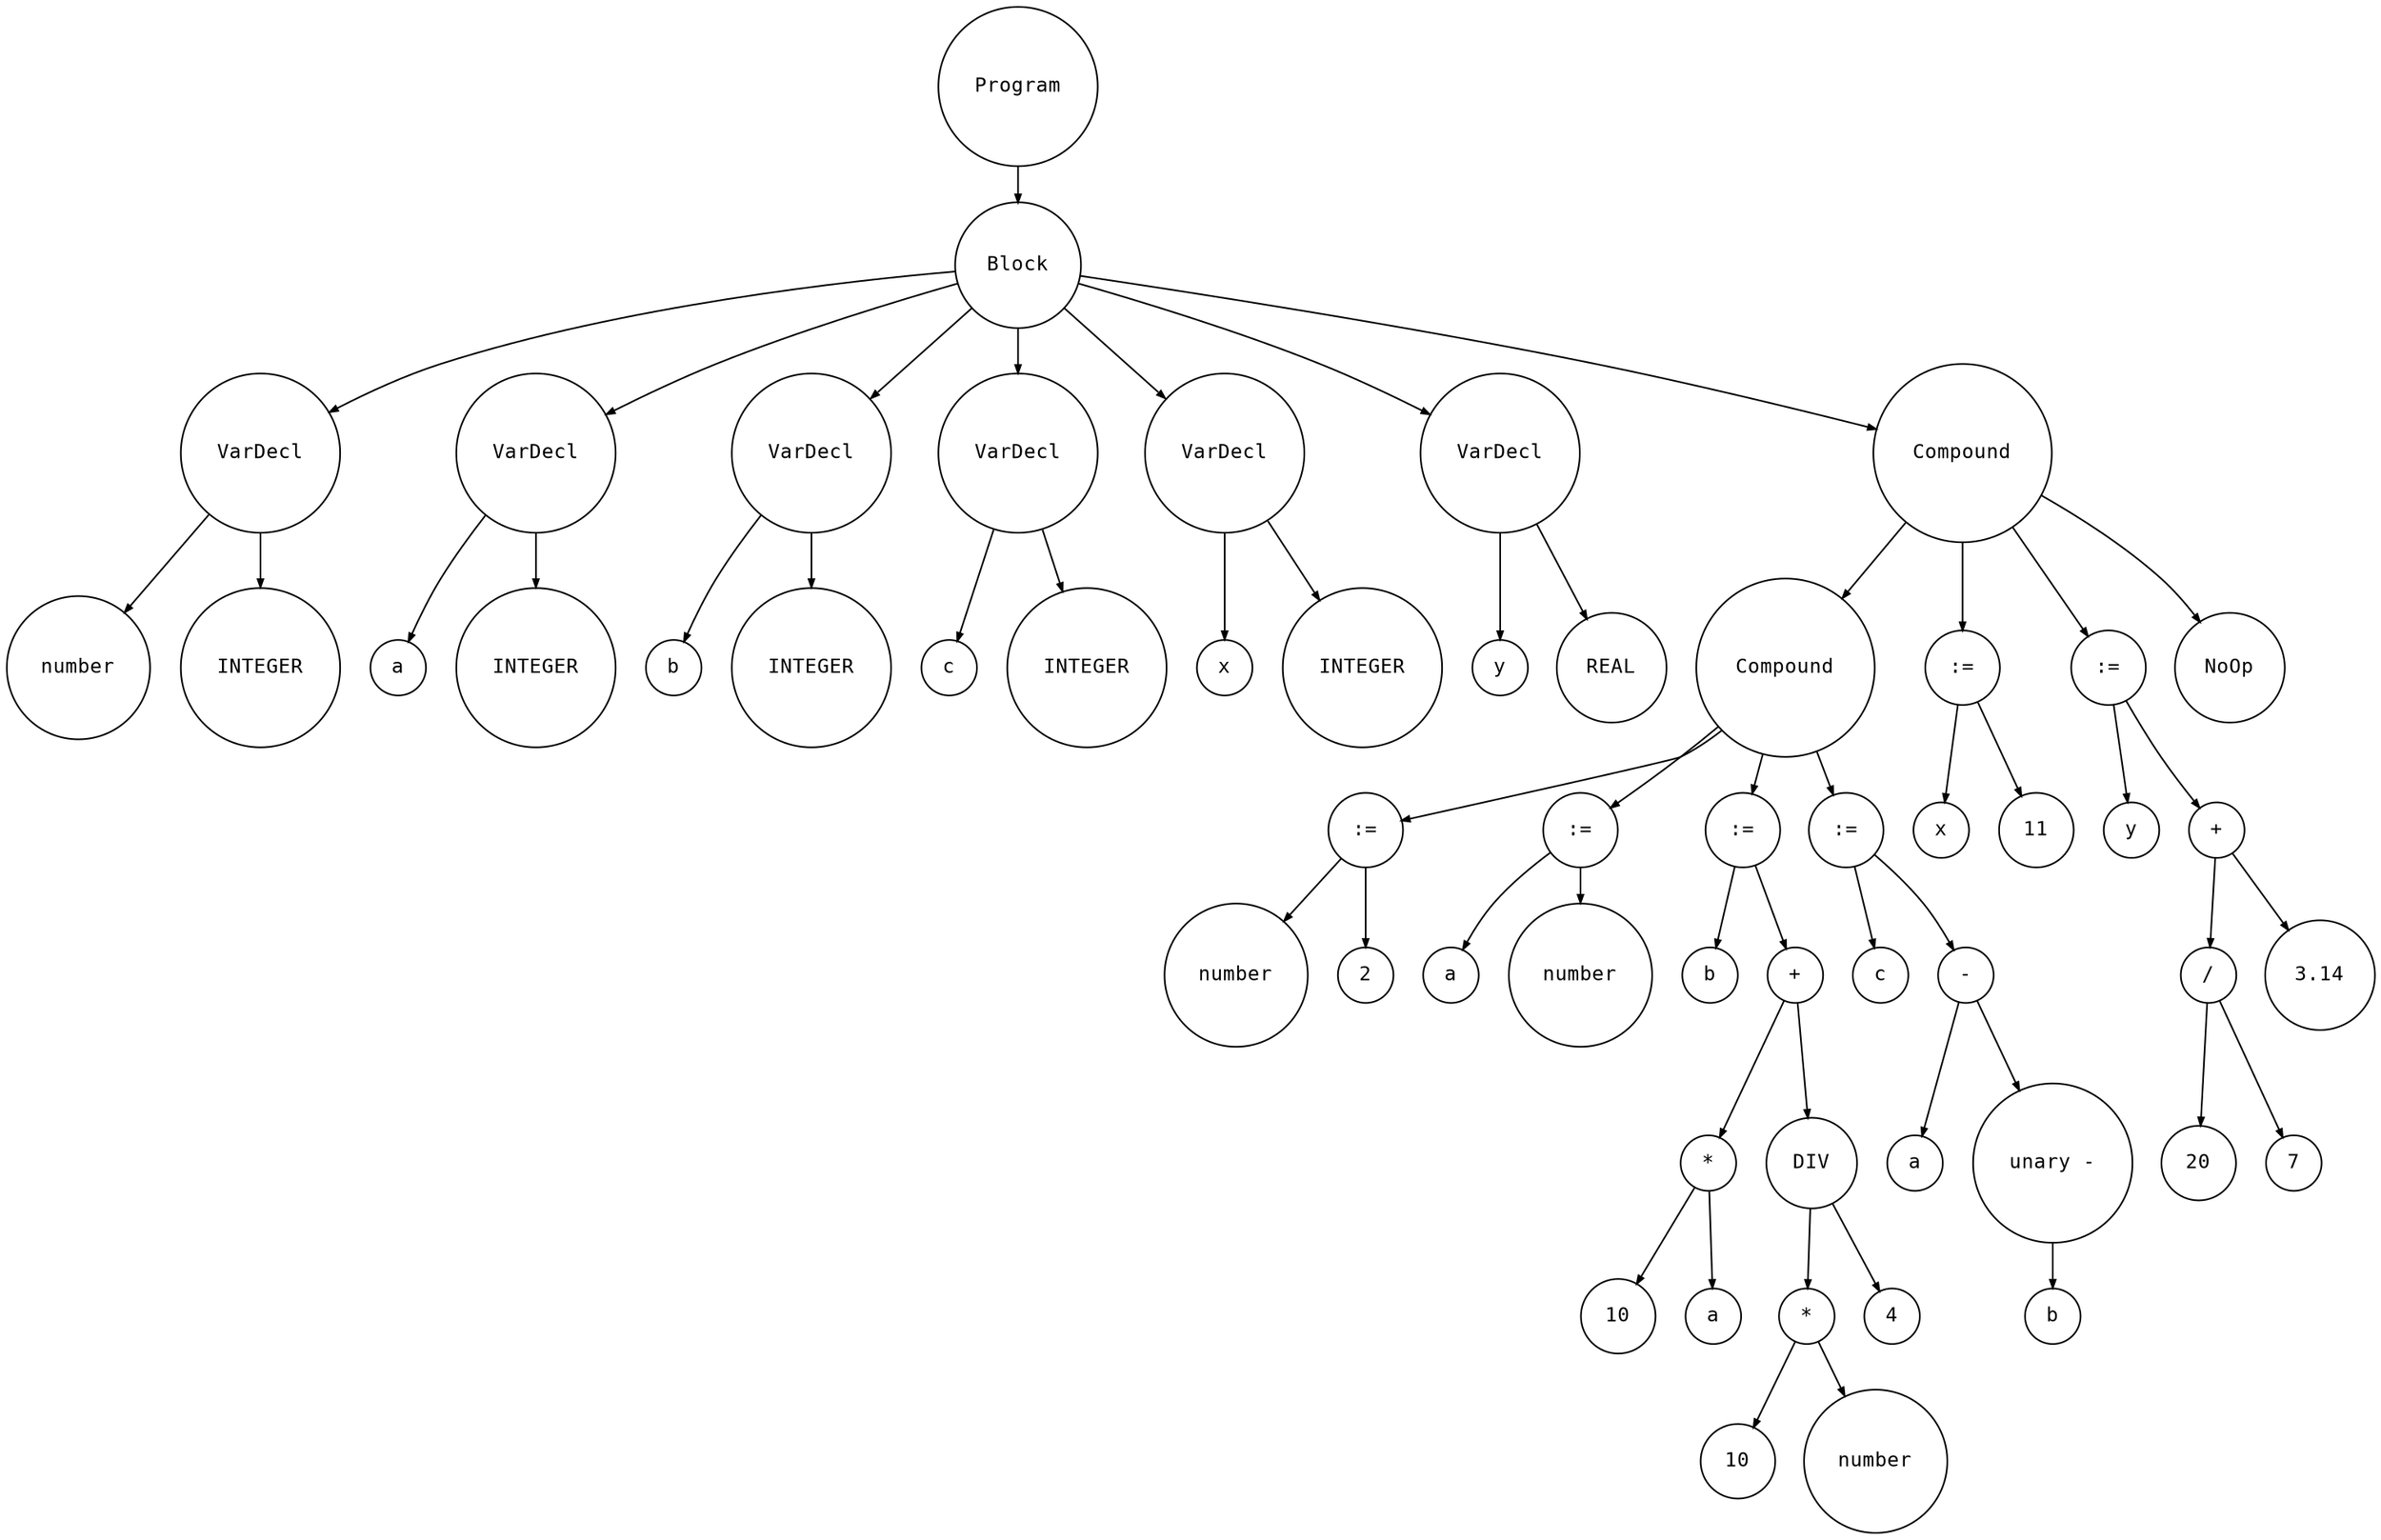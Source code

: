 digraph astgraph {
  node [shape=circle, fontsize=12, fontname="Courier", height=.1];
  ranksep=.3;
  edge [arrowsize=.5]
  node1 [label="Program"]
  node2 [label="Block"]
  node3 [label="VarDecl"]
  node4 [label="number"]
  node3 -> node4
  node5 [label="INTEGER"]
  node3 -> node5
  node6 [label="VarDecl"]
  node7 [label="a"]
  node6 -> node7
  node8 [label="INTEGER"]
  node6 -> node8
  node9 [label="VarDecl"]
  node10 [label="b"]
  node9 -> node10
  node11 [label="INTEGER"]
  node9 -> node11
  node12 [label="VarDecl"]
  node13 [label="c"]
  node12 -> node13
  node14 [label="INTEGER"]
  node12 -> node14
  node15 [label="VarDecl"]
  node16 [label="x"]
  node15 -> node16
  node17 [label="INTEGER"]
  node15 -> node17
  node18 [label="VarDecl"]
  node19 [label="y"]
  node18 -> node19
  node20 [label="REAL"]
  node18 -> node20
  node21 [label="Compound"]
  node22 [label="Compound"]
  node23 [label=":="]
  node24 [label="number"]
  node25 [label="2"]
  node23 -> node24
  node23 -> node25
  node22 -> node23
  node26 [label=":="]
  node27 [label="a"]
  node28 [label="number"]
  node26 -> node27
  node26 -> node28
  node22 -> node26
  node29 [label=":="]
  node30 [label="b"]
  node31 [label="+"]
  node32 [label="*"]
  node33 [label="10"]
  node34 [label="a"]
  node32 -> node33
  node32 -> node34
  node35 [label="DIV"]
  node36 [label="*"]
  node37 [label="10"]
  node38 [label="number"]
  node36 -> node37
  node36 -> node38
  node39 [label="4"]
  node35 -> node36
  node35 -> node39
  node31 -> node32
  node31 -> node35
  node29 -> node30
  node29 -> node31
  node22 -> node29
  node40 [label=":="]
  node41 [label="c"]
  node42 [label="-"]
  node43 [label="a"]
  node44 [label="unary -"]
  node45 [label="b"]
  node44 -> node45
  node42 -> node43
  node42 -> node44
  node40 -> node41
  node40 -> node42
  node22 -> node40
  node21 -> node22
  node46 [label=":="]
  node47 [label="x"]
  node48 [label="11"]
  node46 -> node47
  node46 -> node48
  node21 -> node46
  node49 [label=":="]
  node50 [label="y"]
  node51 [label="+"]
  node52 [label="/"]
  node53 [label="20"]
  node54 [label="7"]
  node52 -> node53
  node52 -> node54
  node55 [label="3.14"]
  node51 -> node52
  node51 -> node55
  node49 -> node50
  node49 -> node51
  node21 -> node49
  node56 [label="NoOp"]
  node21 -> node56
  node2 -> node3
  node2 -> node6
  node2 -> node9
  node2 -> node12
  node2 -> node15
  node2 -> node18
  node2 -> node21
  node1 -> node2
}

